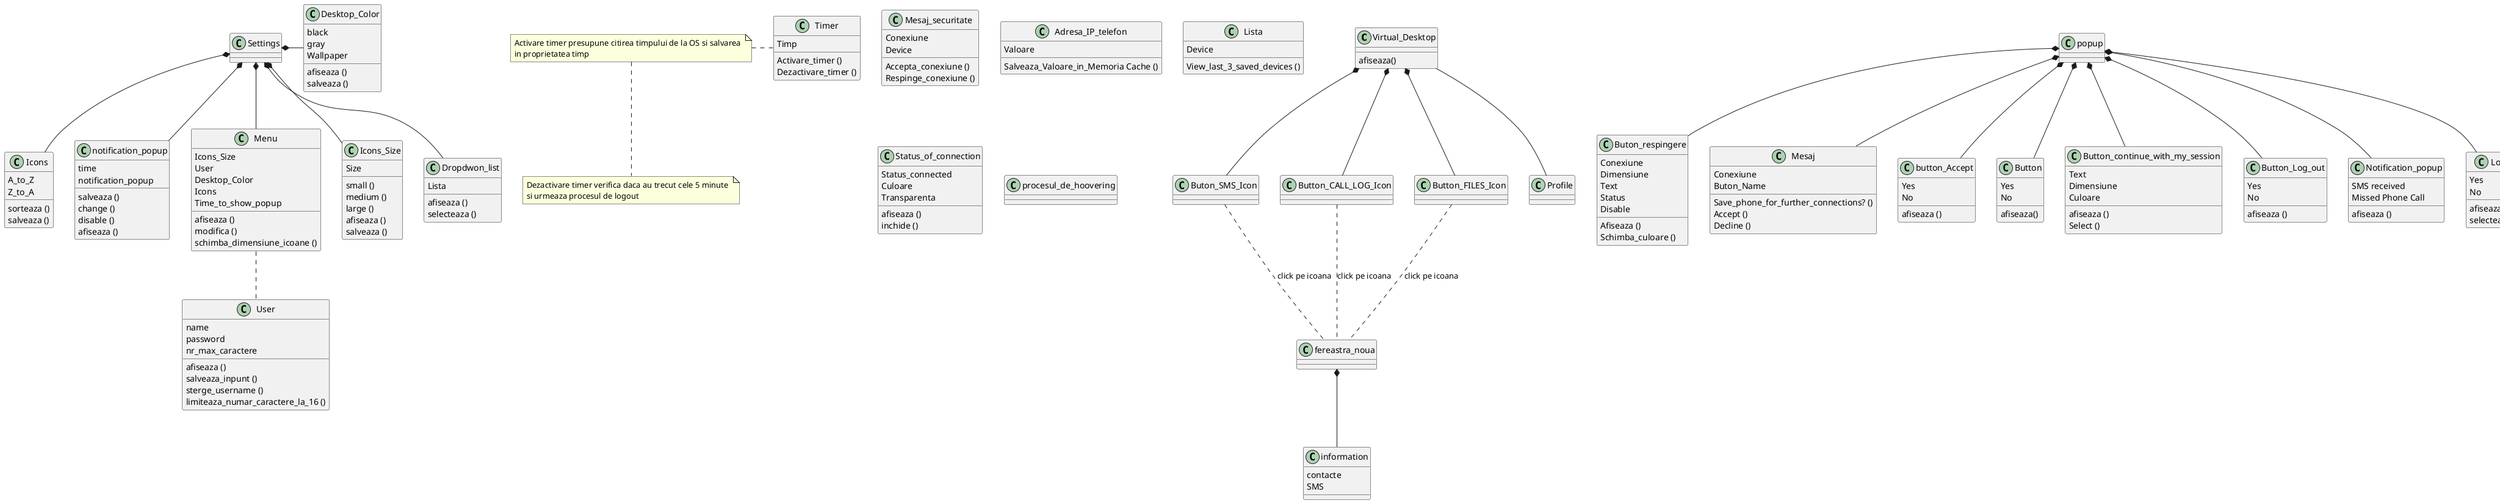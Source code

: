 @startuml
class Virtual_Desktop {

afiseaza()
}
class Icons {
}
class Buton_SMS_Icon {
}
class Button_CALL_LOG_Icon {
}
class Button_FILES_Icon {
}
class Profile {
}
class Buton_respingere {
Conexiune
Dimensiune
Text
Status
Disable
Afiseaza ()
Schimba_culoare ()
}
class Telefon {
}
class Laptop_PC {
}
class Conexiune {
}

class Mesaj_securitate {
Conexiune
Device
Accepta_conexiune ()
Respinge_conexiune ()
}
class Mesaj {
Conexiune
Buton_Name
Save_phone_for_further_connections? ()
Accept ()
Decline ()
}

class Adresa_IP_telefon {
Valoare
Salveaza_Valoare_in_Memoria Cache ()
}

class Lista {
Device
View_last_3_saved_devices ()
}


class button_Accept{
Yes
No
afiseaza ()
}
popup *-- Button
popup *-- Button_continue_with_my_session
popup *-- Button_Log_out
popup *-- Notification_popup
popup *-- button_Accept
popup *-- Buton_respingere
popup *-- Mesaj
Settings *-- notification_popup
popup *-- LogIn
Menu .. User
Settings *- Desktop_Color
Settings *-- Icons_Size
Settings *-- Icons
Settings *-- Menu
Settings *-- Dropdwon_list
Virtual_Desktop *-- Button_FILES_Icon
Virtual_Desktop *-- Buton_SMS_Icon
Virtual_Desktop *-- Button_CALL_LOG_Icon
Virtual_Desktop -- Profile




class Button_Log_out {
afiseaza ()
Yes
No
}
class Button_continue_with_my_session {
afiseaza ()
Select ()
Text
Dimensiune
Culoare

}

class Icons_Size {
Size
small ()
medium ()
large ()
afiseaza ()
salveaza ()
}

class Desktop_Color {
afiseaza ()
salveaza ()
black
gray
Wallpaper
}

class Icons {
sorteaza ()
salveaza ()
A_to_Z
Z_to_A
}

class Menu{
afiseaza ()
modifica ()
schimba_dimensiune_icoane ()
Icons_Size
User
Desktop_Color
Icons
Time_to_show_popup
}


class notification_popup {
time
notification_popup
salveaza ()
change ()
disable ()
afiseaza ()
}

class User {
name
password
nr_max_caractere
afiseaza ()
salveaza_inpunt ()
sterge_username ()
limiteaza_numar_caractere_la_16 ()
}
class Dropdwon_list {
Lista
afiseaza ()
selecteaza ()
}

class popup {
}

class Settings {
}

class Status_of_connection {
Status_connected
Culoare
Transparenta
afiseaza ()
inchide ()
}
class fereastra_noua {
}
class Button {
Yes
No

afiseaza()
}

class Notification_popup {
SMS received
Missed Phone Call
afiseaza ()
}
class information {
contacte
SMS
}
fereastra_noua *-- information
Buton_SMS_Icon .. fereastra_noua : click pe icoana
Button_CALL_LOG_Icon .. fereastra_noua : click pe icoana
Button_FILES_Icon .. fereastra_noua : click pe icoana

class LogIn{
Yes
No
afiseaza ()
selecteaza ()
}


Conexiune *-- Telefon
Conexiune *-- Laptop_PC

class Timer {
Timp
Activare_timer ()
Dezactivare_timer ()
}
note left: Activare timer presupune citirea timpului de la OS si salvarea \nin proprietatea timp
note bottom: Dezactivare timer verifica daca au trecut cele 5 minute \nsi urmeaza procesul de logout

class procesul_de_hoovering {

}

@enduml